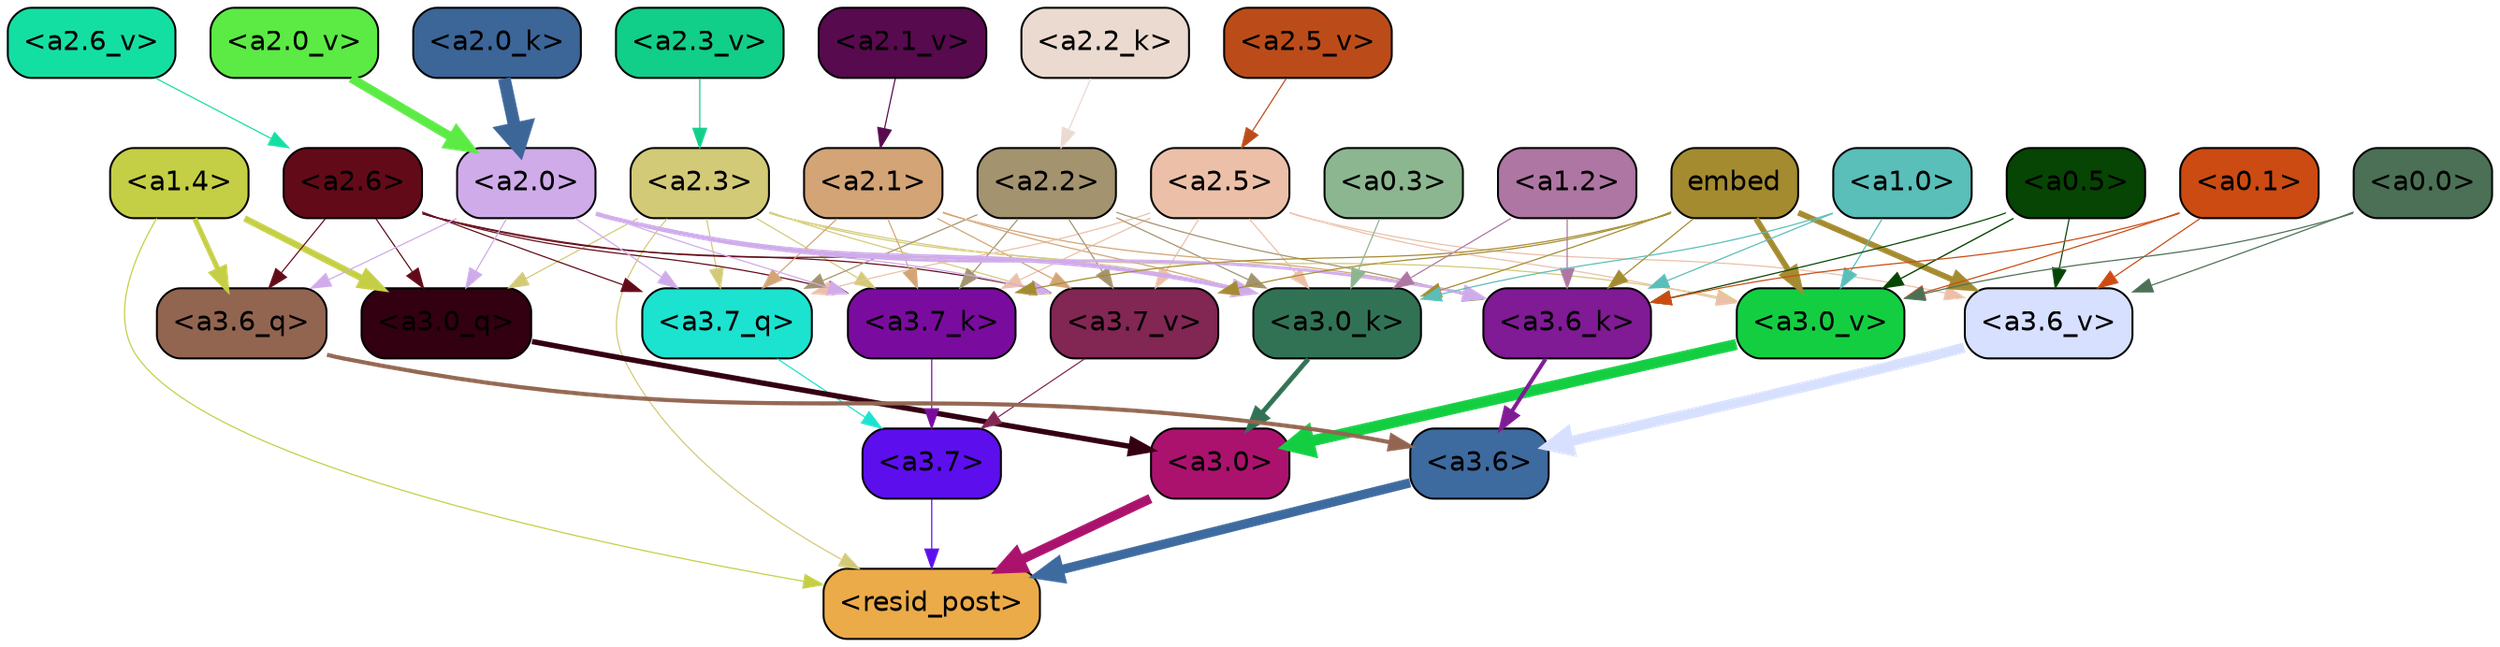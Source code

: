 strict digraph "" {
	graph [bgcolor=transparent,
		layout=dot,
		overlap=false,
		splines=true
	];
	"<a3.7>"	[color=black,
		fillcolor="#5d0eed",
		fontname=Helvetica,
		shape=box,
		style="filled, rounded"];
	"<resid_post>"	[color=black,
		fillcolor="#ebab48",
		fontname=Helvetica,
		shape=box,
		style="filled, rounded"];
	"<a3.7>" -> "<resid_post>"	[color="#5d0eed",
		penwidth=0.6];
	"<a3.6>"	[color=black,
		fillcolor="#3d6a9f",
		fontname=Helvetica,
		shape=box,
		style="filled, rounded"];
	"<a3.6>" -> "<resid_post>"	[color="#3d6a9f",
		penwidth=4.751612067222595];
	"<a3.0>"	[color=black,
		fillcolor="#ab126e",
		fontname=Helvetica,
		shape=box,
		style="filled, rounded"];
	"<a3.0>" -> "<resid_post>"	[color="#ab126e",
		penwidth=4.884142994880676];
	"<a2.3>"	[color=black,
		fillcolor="#d3ca78",
		fontname=Helvetica,
		shape=box,
		style="filled, rounded"];
	"<a2.3>" -> "<resid_post>"	[color="#d3ca78",
		penwidth=0.6];
	"<a3.7_q>"	[color=black,
		fillcolor="#1ce2d0",
		fontname=Helvetica,
		shape=box,
		style="filled, rounded"];
	"<a2.3>" -> "<a3.7_q>"	[color="#d3ca78",
		penwidth=0.6];
	"<a3.0_q>"	[color=black,
		fillcolor="#320010",
		fontname=Helvetica,
		shape=box,
		style="filled, rounded"];
	"<a2.3>" -> "<a3.0_q>"	[color="#d3ca78",
		penwidth=0.6];
	"<a3.7_k>"	[color=black,
		fillcolor="#790c9e",
		fontname=Helvetica,
		shape=box,
		style="filled, rounded"];
	"<a2.3>" -> "<a3.7_k>"	[color="#d3ca78",
		penwidth=0.6];
	"<a3.0_k>"	[color=black,
		fillcolor="#317255",
		fontname=Helvetica,
		shape=box,
		style="filled, rounded"];
	"<a2.3>" -> "<a3.0_k>"	[color="#d3ca78",
		penwidth=0.6];
	"<a3.7_v>"	[color=black,
		fillcolor="#822653",
		fontname=Helvetica,
		shape=box,
		style="filled, rounded"];
	"<a2.3>" -> "<a3.7_v>"	[color="#d3ca78",
		penwidth=0.6];
	"<a3.0_v>"	[color=black,
		fillcolor="#14ce42",
		fontname=Helvetica,
		shape=box,
		style="filled, rounded"];
	"<a2.3>" -> "<a3.0_v>"	[color="#d3ca78",
		penwidth=0.6];
	"<a1.4>"	[color=black,
		fillcolor="#c5cf45",
		fontname=Helvetica,
		shape=box,
		style="filled, rounded"];
	"<a1.4>" -> "<resid_post>"	[color="#c5cf45",
		penwidth=0.6];
	"<a3.6_q>"	[color=black,
		fillcolor="#926551",
		fontname=Helvetica,
		shape=box,
		style="filled, rounded"];
	"<a1.4>" -> "<a3.6_q>"	[color="#c5cf45",
		penwidth=2.6469622254371643];
	"<a1.4>" -> "<a3.0_q>"	[color="#c5cf45",
		penwidth=3.3040847778320312];
	"<a3.7_q>" -> "<a3.7>"	[color="#1ce2d0",
		penwidth=0.6];
	"<a3.6_q>" -> "<a3.6>"	[color="#926551",
		penwidth=2.091020345687866];
	"<a3.0_q>" -> "<a3.0>"	[color="#320010",
		penwidth=2.7421876192092896];
	"<a3.7_k>" -> "<a3.7>"	[color="#790c9e",
		penwidth=0.6];
	"<a3.6_k>"	[color=black,
		fillcolor="#801a95",
		fontname=Helvetica,
		shape=box,
		style="filled, rounded"];
	"<a3.6_k>" -> "<a3.6>"	[color="#801a95",
		penwidth=2.048597991466522];
	"<a3.0_k>" -> "<a3.0>"	[color="#317255",
		penwidth=2.476402521133423];
	"<a3.7_v>" -> "<a3.7>"	[color="#822653",
		penwidth=0.6];
	"<a3.6_v>"	[color=black,
		fillcolor="#d7e0fe",
		fontname=Helvetica,
		shape=box,
		style="filled, rounded"];
	"<a3.6_v>" -> "<a3.6>"	[color="#d7e0fe",
		penwidth=5.2550448179244995];
	"<a3.0_v>" -> "<a3.0>"	[color="#14ce42",
		penwidth=5.652270674705505];
	"<a2.6>"	[color=black,
		fillcolor="#630a18",
		fontname=Helvetica,
		shape=box,
		style="filled, rounded"];
	"<a2.6>" -> "<a3.7_q>"	[color="#630a18",
		penwidth=0.6];
	"<a2.6>" -> "<a3.6_q>"	[color="#630a18",
		penwidth=0.6];
	"<a2.6>" -> "<a3.0_q>"	[color="#630a18",
		penwidth=0.6];
	"<a2.6>" -> "<a3.7_k>"	[color="#630a18",
		penwidth=0.6];
	"<a2.6>" -> "<a3.0_k>"	[color="#630a18",
		penwidth=0.6];
	"<a2.6>" -> "<a3.7_v>"	[color="#630a18",
		penwidth=0.6];
	"<a2.5>"	[color=black,
		fillcolor="#ecc0a8",
		fontname=Helvetica,
		shape=box,
		style="filled, rounded"];
	"<a2.5>" -> "<a3.7_q>"	[color="#ecc0a8",
		penwidth=0.6];
	"<a2.5>" -> "<a3.7_k>"	[color="#ecc0a8",
		penwidth=0.6];
	"<a2.5>" -> "<a3.0_k>"	[color="#ecc0a8",
		penwidth=0.6];
	"<a2.5>" -> "<a3.7_v>"	[color="#ecc0a8",
		penwidth=0.6];
	"<a2.5>" -> "<a3.6_v>"	[color="#ecc0a8",
		penwidth=0.6];
	"<a2.5>" -> "<a3.0_v>"	[color="#ecc0a8",
		penwidth=0.6];
	"<a2.2>"	[color=black,
		fillcolor="#a3936f",
		fontname=Helvetica,
		shape=box,
		style="filled, rounded"];
	"<a2.2>" -> "<a3.7_q>"	[color="#a3936f",
		penwidth=0.6];
	"<a2.2>" -> "<a3.7_k>"	[color="#a3936f",
		penwidth=0.6];
	"<a2.2>" -> "<a3.6_k>"	[color="#a3936f",
		penwidth=0.6];
	"<a2.2>" -> "<a3.0_k>"	[color="#a3936f",
		penwidth=0.6];
	"<a2.2>" -> "<a3.7_v>"	[color="#a3936f",
		penwidth=0.6];
	"<a2.1>"	[color=black,
		fillcolor="#d3a475",
		fontname=Helvetica,
		shape=box,
		style="filled, rounded"];
	"<a2.1>" -> "<a3.7_q>"	[color="#d3a475",
		penwidth=0.6];
	"<a2.1>" -> "<a3.7_k>"	[color="#d3a475",
		penwidth=0.6];
	"<a2.1>" -> "<a3.6_k>"	[color="#d3a475",
		penwidth=0.6];
	"<a2.1>" -> "<a3.0_k>"	[color="#d3a475",
		penwidth=0.6];
	"<a2.1>" -> "<a3.7_v>"	[color="#d3a475",
		penwidth=0.6];
	"<a2.0>"	[color=black,
		fillcolor="#cfabea",
		fontname=Helvetica,
		shape=box,
		style="filled, rounded"];
	"<a2.0>" -> "<a3.7_q>"	[color="#cfabea",
		penwidth=0.6];
	"<a2.0>" -> "<a3.6_q>"	[color="#cfabea",
		penwidth=0.6];
	"<a2.0>" -> "<a3.0_q>"	[color="#cfabea",
		penwidth=0.6];
	"<a2.0>" -> "<a3.7_k>"	[color="#cfabea",
		penwidth=0.6];
	"<a2.0>" -> "<a3.6_k>"	[color="#cfabea",
		penwidth=1.4757367372512817];
	"<a2.0>" -> "<a3.0_k>"	[color="#cfabea",
		penwidth=2.2137351036071777];
	"<a2.0>" -> "<a3.7_v>"	[color="#cfabea",
		penwidth=0.6];
	embed	[color=black,
		fillcolor="#a48b30",
		fontname=Helvetica,
		shape=box,
		style="filled, rounded"];
	embed -> "<a3.7_k>"	[color="#a48b30",
		penwidth=0.6];
	embed -> "<a3.6_k>"	[color="#a48b30",
		penwidth=0.6];
	embed -> "<a3.0_k>"	[color="#a48b30",
		penwidth=0.6];
	embed -> "<a3.7_v>"	[color="#a48b30",
		penwidth=0.6];
	embed -> "<a3.6_v>"	[color="#a48b30",
		penwidth=2.9582033157348633];
	embed -> "<a3.0_v>"	[color="#a48b30",
		penwidth=2.972973108291626];
	"<a1.2>"	[color=black,
		fillcolor="#ae76a2",
		fontname=Helvetica,
		shape=box,
		style="filled, rounded"];
	"<a1.2>" -> "<a3.6_k>"	[color="#ae76a2",
		penwidth=0.6];
	"<a1.2>" -> "<a3.0_k>"	[color="#ae76a2",
		penwidth=0.6];
	"<a1.0>"	[color=black,
		fillcolor="#5abeb9",
		fontname=Helvetica,
		shape=box,
		style="filled, rounded"];
	"<a1.0>" -> "<a3.6_k>"	[color="#5abeb9",
		penwidth=0.6];
	"<a1.0>" -> "<a3.0_k>"	[color="#5abeb9",
		penwidth=0.6];
	"<a1.0>" -> "<a3.0_v>"	[color="#5abeb9",
		penwidth=0.6];
	"<a0.5>"	[color=black,
		fillcolor="#064503",
		fontname=Helvetica,
		shape=box,
		style="filled, rounded"];
	"<a0.5>" -> "<a3.6_k>"	[color="#064503",
		penwidth=0.6];
	"<a0.5>" -> "<a3.6_v>"	[color="#064503",
		penwidth=0.6];
	"<a0.5>" -> "<a3.0_v>"	[color="#064503",
		penwidth=0.6790935099124908];
	"<a0.1>"	[color=black,
		fillcolor="#cb4b12",
		fontname=Helvetica,
		shape=box,
		style="filled, rounded"];
	"<a0.1>" -> "<a3.6_k>"	[color="#cb4b12",
		penwidth=0.6];
	"<a0.1>" -> "<a3.6_v>"	[color="#cb4b12",
		penwidth=0.6];
	"<a0.1>" -> "<a3.0_v>"	[color="#cb4b12",
		penwidth=0.6];
	"<a0.3>"	[color=black,
		fillcolor="#8cb690",
		fontname=Helvetica,
		shape=box,
		style="filled, rounded"];
	"<a0.3>" -> "<a3.0_k>"	[color="#8cb690",
		penwidth=0.6];
	"<a0.0>"	[color=black,
		fillcolor="#4b7055",
		fontname=Helvetica,
		shape=box,
		style="filled, rounded"];
	"<a0.0>" -> "<a3.6_v>"	[color="#4b7055",
		penwidth=0.6];
	"<a0.0>" -> "<a3.0_v>"	[color="#4b7055",
		penwidth=0.6];
	"<a2.2_k>"	[color=black,
		fillcolor="#ebdacf",
		fontname=Helvetica,
		shape=box,
		style="filled, rounded"];
	"<a2.2_k>" -> "<a2.2>"	[color="#ebdacf",
		penwidth=0.6];
	"<a2.0_k>"	[color=black,
		fillcolor="#3c6598",
		fontname=Helvetica,
		shape=box,
		style="filled, rounded"];
	"<a2.0_k>" -> "<a2.0>"	[color="#3c6598",
		penwidth=6.470837593078613];
	"<a2.6_v>"	[color=black,
		fillcolor="#14dfa3",
		fontname=Helvetica,
		shape=box,
		style="filled, rounded"];
	"<a2.6_v>" -> "<a2.6>"	[color="#14dfa3",
		penwidth=0.6];
	"<a2.5_v>"	[color=black,
		fillcolor="#bb4c1a",
		fontname=Helvetica,
		shape=box,
		style="filled, rounded"];
	"<a2.5_v>" -> "<a2.5>"	[color="#bb4c1a",
		penwidth=0.6];
	"<a2.3_v>"	[color=black,
		fillcolor="#11ce89",
		fontname=Helvetica,
		shape=box,
		style="filled, rounded"];
	"<a2.3_v>" -> "<a2.3>"	[color="#11ce89",
		penwidth=0.6];
	"<a2.1_v>"	[color=black,
		fillcolor="#570a4d",
		fontname=Helvetica,
		shape=box,
		style="filled, rounded"];
	"<a2.1_v>" -> "<a2.1>"	[color="#570a4d",
		penwidth=0.6];
	"<a2.0_v>"	[color=black,
		fillcolor="#5cea45",
		fontname=Helvetica,
		shape=box,
		style="filled, rounded"];
	"<a2.0_v>" -> "<a2.0>"	[color="#5cea45",
		penwidth=4.5950857400894165];
}
